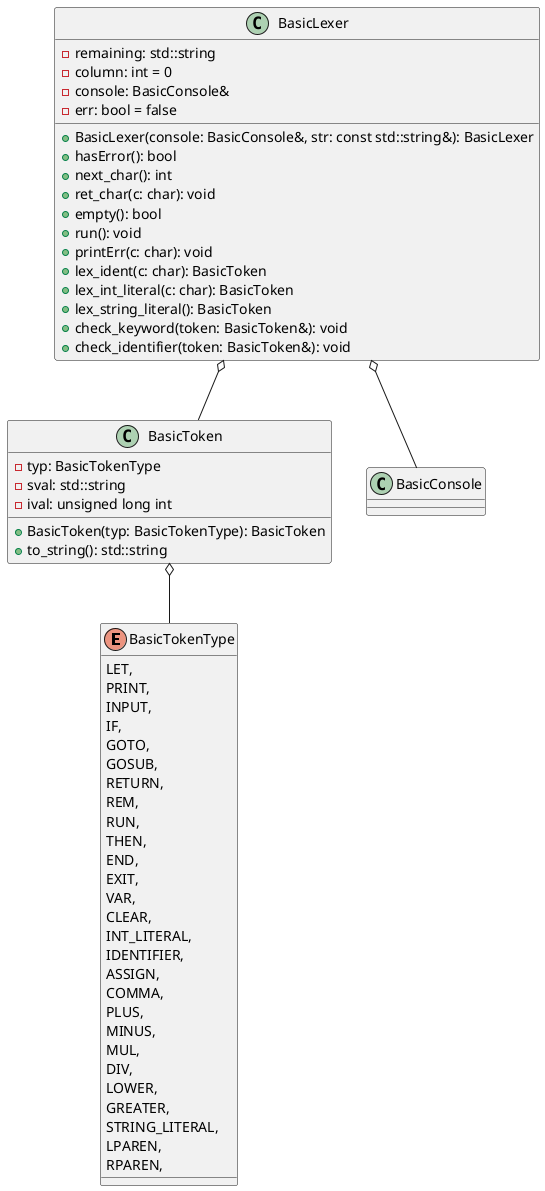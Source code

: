 @startuml Lexer classes
enum BasicTokenType {
    LET,
    PRINT,
    INPUT,
    IF,
    GOTO,
    GOSUB,
    RETURN,
    REM,
    RUN,
    THEN,
    END,
    EXIT,
    VAR,
    CLEAR,
    INT_LITERAL,
    IDENTIFIER,
    ASSIGN,
    COMMA,
    PLUS,
    MINUS,
    MUL,
    DIV,
    LOWER,
    GREATER,
    STRING_LITERAL,
    LPAREN,
    RPAREN,
}

class BasicToken {
    - typ: BasicTokenType
    - sval: std::string
    - ival: unsigned long int
    + BasicToken(typ: BasicTokenType): BasicToken
    + to_string(): std::string
}

class BasicLexer {
    - remaining: std::string
    - column: int = 0
    'console for error reporting
    - console: BasicConsole&
    - err: bool = false
    + BasicLexer(console: BasicConsole&, str: const std::string&): BasicLexer
    + hasError(): bool
    + next_char(): int
    + ret_char(c: char): void
    + empty(): bool
    + run(): void
    + printErr(c: char): void
    + lex_ident(c: char): BasicToken
    + lex_int_literal(c: char): BasicToken
    + lex_string_literal(): BasicToken
    + check_keyword(token: BasicToken&): void
    + check_identifier(token: BasicToken&): void
}

BasicToken o-- BasicTokenType
BasicLexer o-- BasicConsole
BasicLexer o-- BasicToken

@enduml
